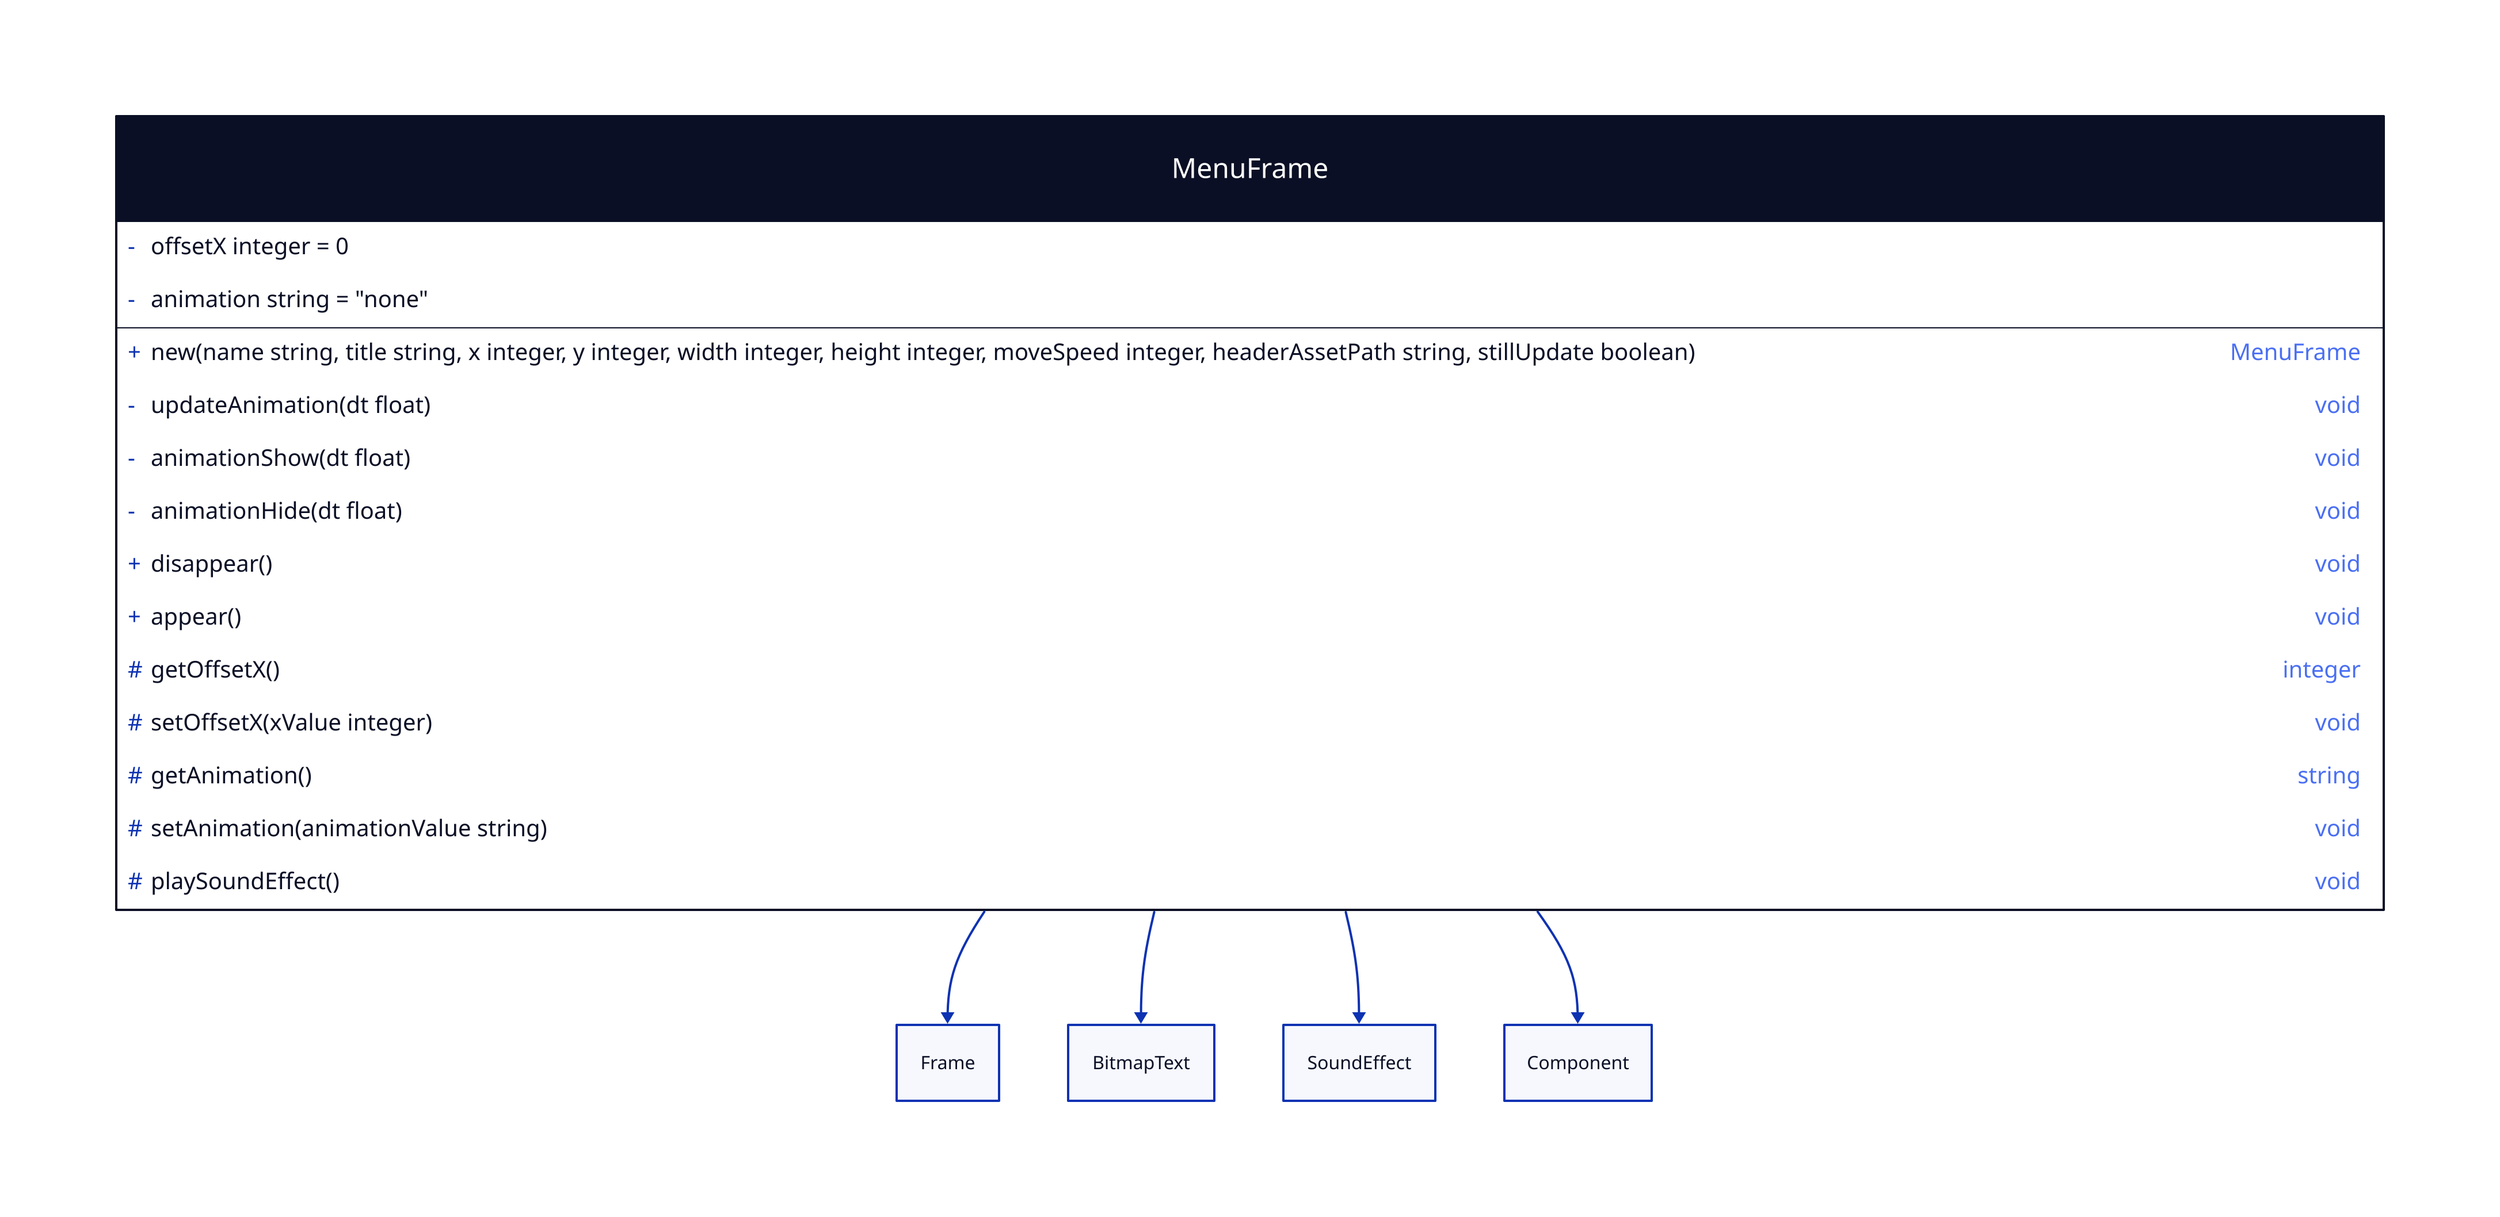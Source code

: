 MenuFrame: {
  shape: class

  +new(name string, title string, x integer, y integer, width integer, height integer, moveSpeed integer, headerAssetPath string, stillUpdate boolean): MenuFrame

  -offsetX integer = 0
  -animation string = "none"

  -updateAnimation(dt float): void
  -animationShow(dt float): void
  -animationHide(dt float): void

  +disappear(): void
  +appear(): void
  \#getOffsetX(): integer
  \#setOffsetX(xValue integer): void
  \#getAnimation(): string
  \#setAnimation(animationValue string): void
  \#playSoundEffect(): void
}

MenuFrame -> Frame
MenuFrame -> BitmapText
MenuFrame -> SoundEffect
MenuFrame -> Component
